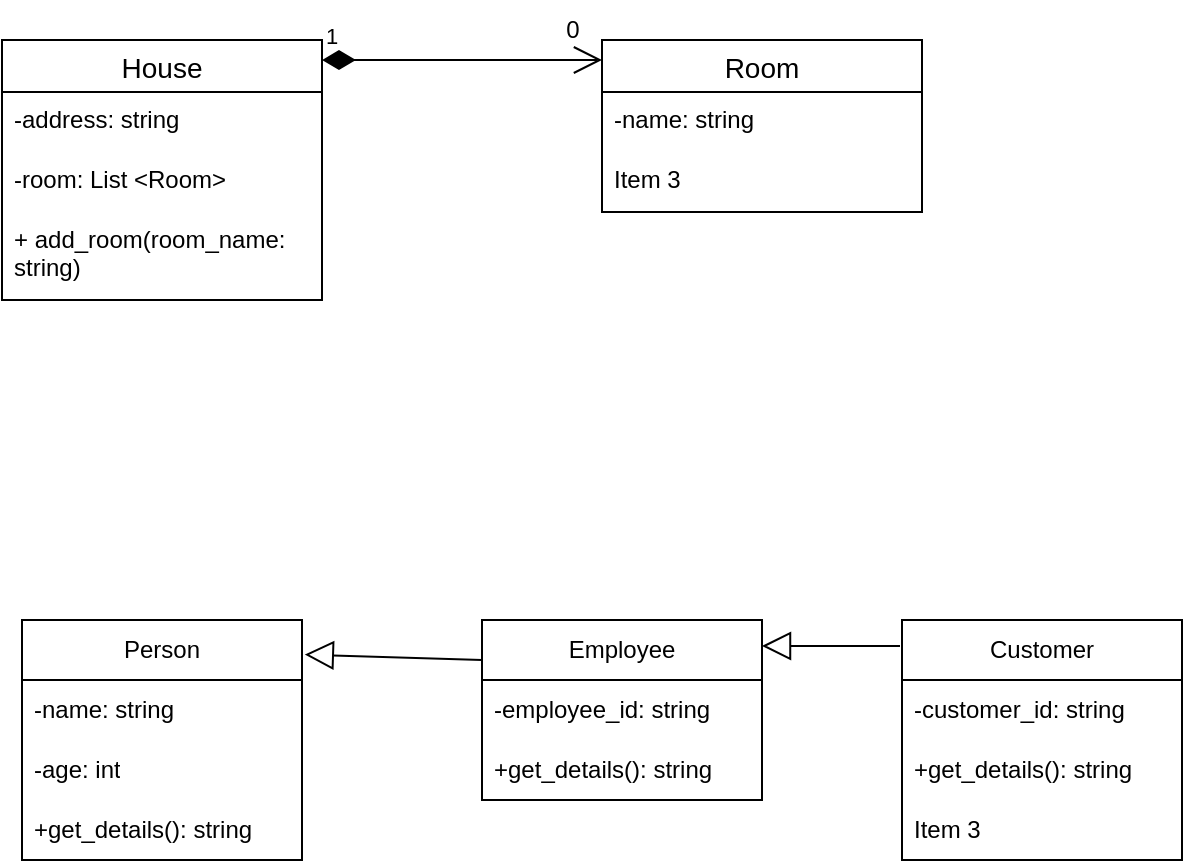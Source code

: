 <mxfile version="24.4.9" type="github">
  <diagram name="Page-1" id="xLA4N-UAT8qyOrycef2D">
    <mxGraphModel dx="753" dy="481" grid="1" gridSize="10" guides="1" tooltips="1" connect="1" arrows="1" fold="1" page="1" pageScale="1" pageWidth="850" pageHeight="1100" math="0" shadow="0">
      <root>
        <mxCell id="0" />
        <mxCell id="1" parent="0" />
        <mxCell id="WXJrwFmIYu1o2WTXiCBB-62" value="House" style="swimlane;fontStyle=0;childLayout=stackLayout;horizontal=1;startSize=26;horizontalStack=0;resizeParent=1;resizeParentMax=0;resizeLast=0;collapsible=1;marginBottom=0;align=center;fontSize=14;" vertex="1" parent="1">
          <mxGeometry x="90" y="40" width="160" height="130" as="geometry" />
        </mxCell>
        <mxCell id="WXJrwFmIYu1o2WTXiCBB-63" value="-address: string" style="text;strokeColor=none;fillColor=none;spacingLeft=4;spacingRight=4;overflow=hidden;rotatable=0;points=[[0,0.5],[1,0.5]];portConstraint=eastwest;fontSize=12;whiteSpace=wrap;html=1;" vertex="1" parent="WXJrwFmIYu1o2WTXiCBB-62">
          <mxGeometry y="26" width="160" height="30" as="geometry" />
        </mxCell>
        <mxCell id="WXJrwFmIYu1o2WTXiCBB-64" value="-room: List &amp;lt;Room&amp;gt;" style="text;strokeColor=none;fillColor=none;spacingLeft=4;spacingRight=4;overflow=hidden;rotatable=0;points=[[0,0.5],[1,0.5]];portConstraint=eastwest;fontSize=12;whiteSpace=wrap;html=1;" vertex="1" parent="WXJrwFmIYu1o2WTXiCBB-62">
          <mxGeometry y="56" width="160" height="30" as="geometry" />
        </mxCell>
        <mxCell id="WXJrwFmIYu1o2WTXiCBB-65" value="+ add_room(room_name: string)" style="text;strokeColor=none;fillColor=none;spacingLeft=4;spacingRight=4;overflow=hidden;rotatable=0;points=[[0,0.5],[1,0.5]];portConstraint=eastwest;fontSize=12;whiteSpace=wrap;html=1;" vertex="1" parent="WXJrwFmIYu1o2WTXiCBB-62">
          <mxGeometry y="86" width="160" height="44" as="geometry" />
        </mxCell>
        <mxCell id="WXJrwFmIYu1o2WTXiCBB-66" value="Room" style="swimlane;fontStyle=0;childLayout=stackLayout;horizontal=1;startSize=26;horizontalStack=0;resizeParent=1;resizeParentMax=0;resizeLast=0;collapsible=1;marginBottom=0;align=center;fontSize=14;" vertex="1" parent="1">
          <mxGeometry x="390" y="40" width="160" height="86" as="geometry" />
        </mxCell>
        <mxCell id="WXJrwFmIYu1o2WTXiCBB-67" value="-name: string" style="text;strokeColor=none;fillColor=none;spacingLeft=4;spacingRight=4;overflow=hidden;rotatable=0;points=[[0,0.5],[1,0.5]];portConstraint=eastwest;fontSize=12;whiteSpace=wrap;html=1;" vertex="1" parent="WXJrwFmIYu1o2WTXiCBB-66">
          <mxGeometry y="26" width="160" height="30" as="geometry" />
        </mxCell>
        <mxCell id="WXJrwFmIYu1o2WTXiCBB-69" value="Item 3" style="text;strokeColor=none;fillColor=none;spacingLeft=4;spacingRight=4;overflow=hidden;rotatable=0;points=[[0,0.5],[1,0.5]];portConstraint=eastwest;fontSize=12;whiteSpace=wrap;html=1;" vertex="1" parent="WXJrwFmIYu1o2WTXiCBB-66">
          <mxGeometry y="56" width="160" height="30" as="geometry" />
        </mxCell>
        <mxCell id="WXJrwFmIYu1o2WTXiCBB-71" value="1" style="endArrow=open;html=1;endSize=12;startArrow=diamondThin;startSize=14;startFill=1;edgeStyle=orthogonalEdgeStyle;align=left;verticalAlign=bottom;rounded=0;" edge="1" parent="1">
          <mxGeometry x="-1" y="3" relative="1" as="geometry">
            <mxPoint x="250" y="50" as="sourcePoint" />
            <mxPoint x="390" y="50" as="targetPoint" />
          </mxGeometry>
        </mxCell>
        <mxCell id="WXJrwFmIYu1o2WTXiCBB-74" value="0" style="text;html=1;align=center;verticalAlign=middle;resizable=0;points=[];autosize=1;strokeColor=none;fillColor=none;" vertex="1" parent="1">
          <mxGeometry x="360" y="20" width="30" height="30" as="geometry" />
        </mxCell>
        <mxCell id="WXJrwFmIYu1o2WTXiCBB-75" value="Person" style="swimlane;fontStyle=0;childLayout=stackLayout;horizontal=1;startSize=30;horizontalStack=0;resizeParent=1;resizeParentMax=0;resizeLast=0;collapsible=1;marginBottom=0;whiteSpace=wrap;html=1;" vertex="1" parent="1">
          <mxGeometry x="100" y="330" width="140" height="120" as="geometry" />
        </mxCell>
        <mxCell id="WXJrwFmIYu1o2WTXiCBB-76" value="-name: string" style="text;strokeColor=none;fillColor=none;align=left;verticalAlign=middle;spacingLeft=4;spacingRight=4;overflow=hidden;points=[[0,0.5],[1,0.5]];portConstraint=eastwest;rotatable=0;whiteSpace=wrap;html=1;" vertex="1" parent="WXJrwFmIYu1o2WTXiCBB-75">
          <mxGeometry y="30" width="140" height="30" as="geometry" />
        </mxCell>
        <mxCell id="WXJrwFmIYu1o2WTXiCBB-77" value="-age: int" style="text;strokeColor=none;fillColor=none;align=left;verticalAlign=middle;spacingLeft=4;spacingRight=4;overflow=hidden;points=[[0,0.5],[1,0.5]];portConstraint=eastwest;rotatable=0;whiteSpace=wrap;html=1;" vertex="1" parent="WXJrwFmIYu1o2WTXiCBB-75">
          <mxGeometry y="60" width="140" height="30" as="geometry" />
        </mxCell>
        <mxCell id="WXJrwFmIYu1o2WTXiCBB-78" value="+get_details(): string" style="text;strokeColor=none;fillColor=none;align=left;verticalAlign=middle;spacingLeft=4;spacingRight=4;overflow=hidden;points=[[0,0.5],[1,0.5]];portConstraint=eastwest;rotatable=0;whiteSpace=wrap;html=1;" vertex="1" parent="WXJrwFmIYu1o2WTXiCBB-75">
          <mxGeometry y="90" width="140" height="30" as="geometry" />
        </mxCell>
        <mxCell id="WXJrwFmIYu1o2WTXiCBB-79" value="Employee" style="swimlane;fontStyle=0;childLayout=stackLayout;horizontal=1;startSize=30;horizontalStack=0;resizeParent=1;resizeParentMax=0;resizeLast=0;collapsible=1;marginBottom=0;whiteSpace=wrap;html=1;" vertex="1" parent="1">
          <mxGeometry x="330" y="330" width="140" height="90" as="geometry" />
        </mxCell>
        <mxCell id="WXJrwFmIYu1o2WTXiCBB-98" value="" style="edgeStyle=none;html=1;endSize=12;endArrow=block;endFill=0;rounded=0;entryX=1.01;entryY=0.144;entryDx=0;entryDy=0;entryPerimeter=0;" edge="1" parent="WXJrwFmIYu1o2WTXiCBB-79" target="WXJrwFmIYu1o2WTXiCBB-75">
          <mxGeometry width="160" relative="1" as="geometry">
            <mxPoint y="20" as="sourcePoint" />
            <mxPoint x="160" y="20" as="targetPoint" />
          </mxGeometry>
        </mxCell>
        <mxCell id="WXJrwFmIYu1o2WTXiCBB-99" value="" style="edgeStyle=none;html=1;endSize=12;endArrow=block;endFill=0;rounded=0;" edge="1" parent="WXJrwFmIYu1o2WTXiCBB-79">
          <mxGeometry width="160" relative="1" as="geometry">
            <mxPoint x="209" y="13" as="sourcePoint" />
            <mxPoint x="140" y="13" as="targetPoint" />
          </mxGeometry>
        </mxCell>
        <mxCell id="WXJrwFmIYu1o2WTXiCBB-80" value="-employee_id: string" style="text;strokeColor=none;fillColor=none;align=left;verticalAlign=middle;spacingLeft=4;spacingRight=4;overflow=hidden;points=[[0,0.5],[1,0.5]];portConstraint=eastwest;rotatable=0;whiteSpace=wrap;html=1;" vertex="1" parent="WXJrwFmIYu1o2WTXiCBB-79">
          <mxGeometry y="30" width="140" height="30" as="geometry" />
        </mxCell>
        <mxCell id="WXJrwFmIYu1o2WTXiCBB-81" value="+get_details(): string" style="text;strokeColor=none;fillColor=none;align=left;verticalAlign=middle;spacingLeft=4;spacingRight=4;overflow=hidden;points=[[0,0.5],[1,0.5]];portConstraint=eastwest;rotatable=0;whiteSpace=wrap;html=1;" vertex="1" parent="WXJrwFmIYu1o2WTXiCBB-79">
          <mxGeometry y="60" width="140" height="30" as="geometry" />
        </mxCell>
        <mxCell id="WXJrwFmIYu1o2WTXiCBB-91" value="Customer" style="swimlane;fontStyle=0;childLayout=stackLayout;horizontal=1;startSize=30;horizontalStack=0;resizeParent=1;resizeParentMax=0;resizeLast=0;collapsible=1;marginBottom=0;whiteSpace=wrap;html=1;" vertex="1" parent="1">
          <mxGeometry x="540" y="330" width="140" height="120" as="geometry" />
        </mxCell>
        <mxCell id="WXJrwFmIYu1o2WTXiCBB-92" value="-customer_id: string" style="text;strokeColor=none;fillColor=none;align=left;verticalAlign=middle;spacingLeft=4;spacingRight=4;overflow=hidden;points=[[0,0.5],[1,0.5]];portConstraint=eastwest;rotatable=0;whiteSpace=wrap;html=1;" vertex="1" parent="WXJrwFmIYu1o2WTXiCBB-91">
          <mxGeometry y="30" width="140" height="30" as="geometry" />
        </mxCell>
        <mxCell id="WXJrwFmIYu1o2WTXiCBB-93" value="+get_details(): string" style="text;strokeColor=none;fillColor=none;align=left;verticalAlign=middle;spacingLeft=4;spacingRight=4;overflow=hidden;points=[[0,0.5],[1,0.5]];portConstraint=eastwest;rotatable=0;whiteSpace=wrap;html=1;" vertex="1" parent="WXJrwFmIYu1o2WTXiCBB-91">
          <mxGeometry y="60" width="140" height="30" as="geometry" />
        </mxCell>
        <mxCell id="WXJrwFmIYu1o2WTXiCBB-94" value="Item 3" style="text;strokeColor=none;fillColor=none;align=left;verticalAlign=middle;spacingLeft=4;spacingRight=4;overflow=hidden;points=[[0,0.5],[1,0.5]];portConstraint=eastwest;rotatable=0;whiteSpace=wrap;html=1;" vertex="1" parent="WXJrwFmIYu1o2WTXiCBB-91">
          <mxGeometry y="90" width="140" height="30" as="geometry" />
        </mxCell>
      </root>
    </mxGraphModel>
  </diagram>
</mxfile>
